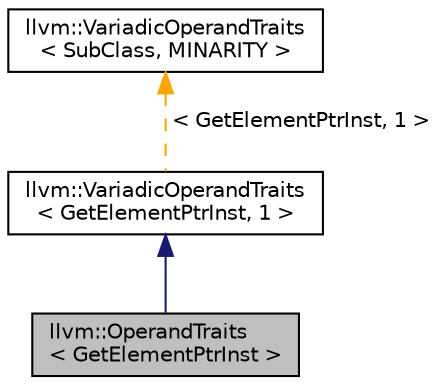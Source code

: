 digraph "llvm::OperandTraits&lt; GetElementPtrInst &gt;"
{
 // LATEX_PDF_SIZE
  bgcolor="transparent";
  edge [fontname="Helvetica",fontsize="10",labelfontname="Helvetica",labelfontsize="10"];
  node [fontname="Helvetica",fontsize="10",shape=record];
  Node1 [label="llvm::OperandTraits\l\< GetElementPtrInst \>",height=0.2,width=0.4,color="black", fillcolor="grey75", style="filled", fontcolor="black",tooltip=" "];
  Node2 -> Node1 [dir="back",color="midnightblue",fontsize="10",style="solid",fontname="Helvetica"];
  Node2 [label="llvm::VariadicOperandTraits\l\< GetElementPtrInst, 1 \>",height=0.2,width=0.4,color="black",URL="$structllvm_1_1VariadicOperandTraits.html",tooltip=" "];
  Node3 -> Node2 [dir="back",color="orange",fontsize="10",style="dashed",label=" \< GetElementPtrInst, 1 \>" ,fontname="Helvetica"];
  Node3 [label="llvm::VariadicOperandTraits\l\< SubClass, MINARITY \>",height=0.2,width=0.4,color="black",URL="$structllvm_1_1VariadicOperandTraits.html",tooltip="VariadicOperandTraits - determine the allocation regime of the Use array when it is a prefix to the U..."];
}
